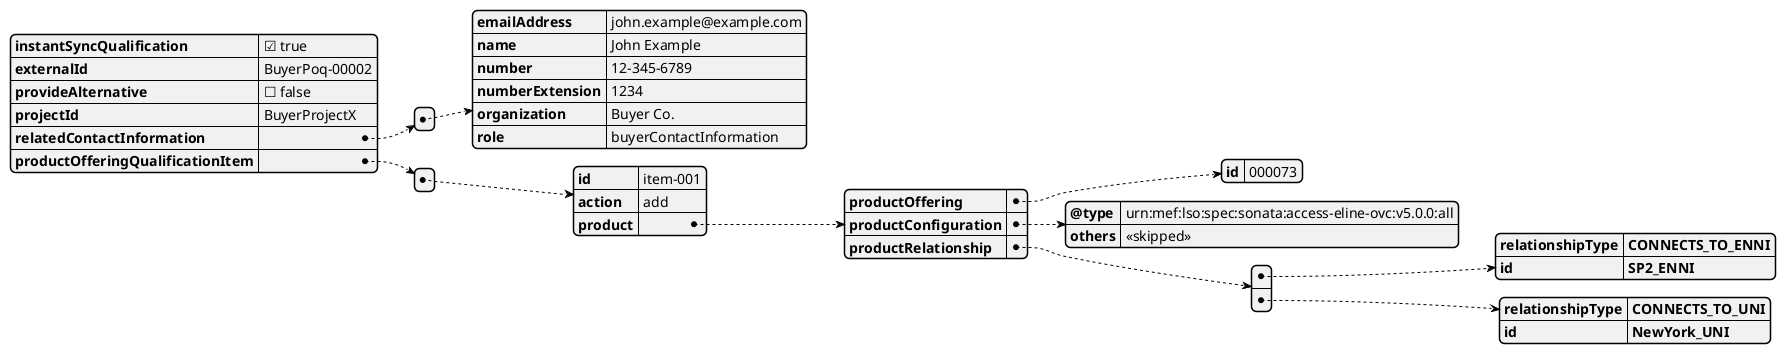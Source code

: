 @startjson
{
  "instantSyncQualification": true,
  "externalId": "BuyerPoq-00002",
  "provideAlternative": false,
  "projectId": "BuyerProjectX",
  "relatedContactInformation": [
    {
      "emailAddress": "john.example@example.com",
      "name": "John Example",
      "number": "12-345-6789",
      "numberExtension": "1234",
      "organization": "Buyer Co.",
      "role": "buyerContactInformation"
    }
  ],
  "**productOfferingQualificationItem**": [
    {
      "id": "item-001",
      "action": "add",
      "**product**": {
        "productOffering": {
          "id": "000073"
        },
        "productConfiguration": {
          "@type": "urn:mef:lso:spec:sonata:access-eline-ovc:v5.0.0:all",
          "others": "<<skipped>>"
        },
        "**productRelationship**": [
          {
            "**relationshipType**": "**CONNECTS_TO_ENNI**",
            "**id**": "**SP2_ENNI**"
          },
          {
            "**relationshipType**": "**CONNECTS_TO_UNI**",
            "**id**": "**NewYork_UNI**"
          }
        ]
      }
    }
  ]
}

@endjson